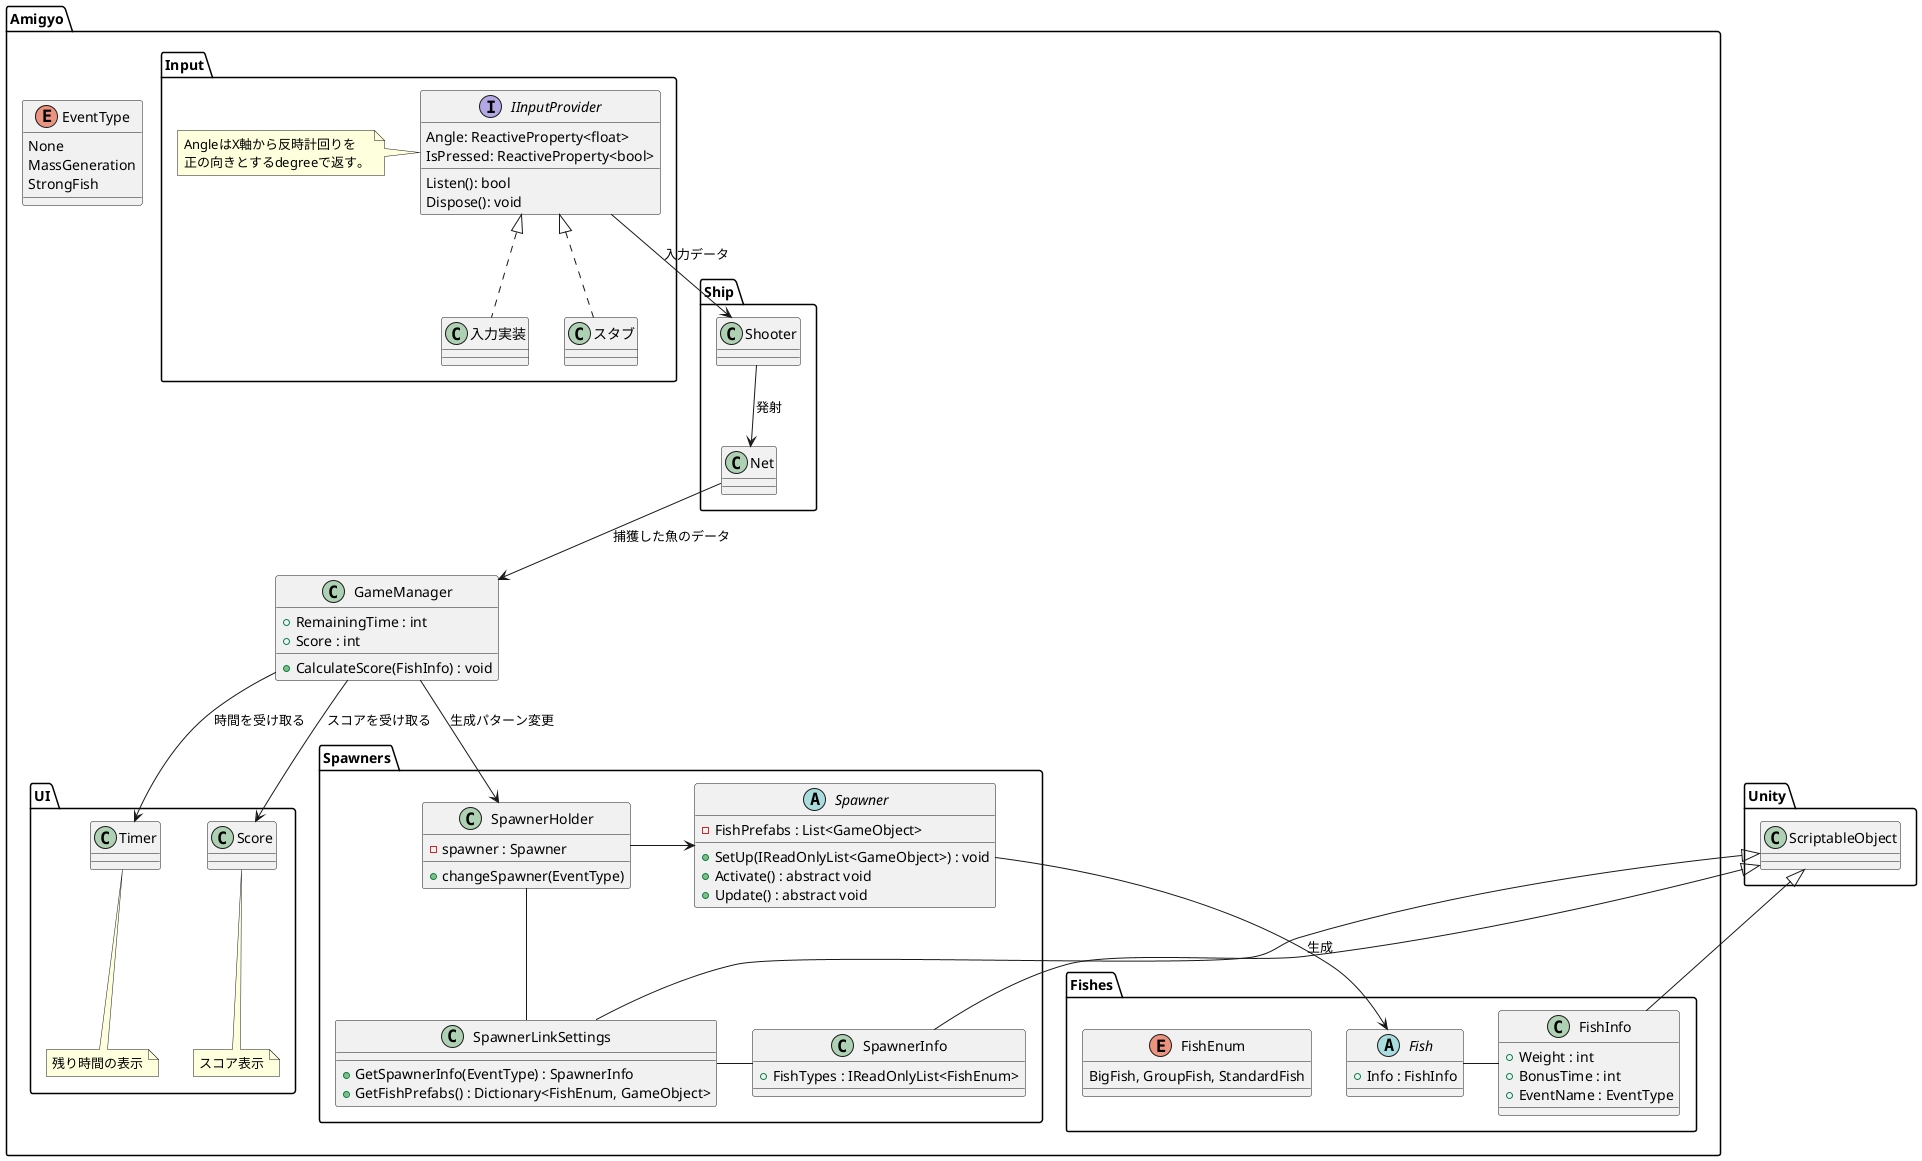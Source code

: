 @startuml Amigyo-class

nameSpace Unity{
    class ScriptableObject{

    }
}

namespace Amigyo {

    namespace Input {
        interface IInputProvider {
            Angle: ReactiveProperty<float>
            IsPressed: ReactiveProperty<bool>
            Listen(): bool
            Dispose(): void
        }
        note left
        AngleはX軸から反時計回りを
        正の向きとするdegreeで返す。
        end note

        IInputProvider <|.. 入力実装
        IInputProvider <|.. スタブ
    }

    namespace Spawners{
        class SpawnerHolder{
            - spawner : Spawner
            + changeSpawner(EventType)
        }

        abstract class Spawner{
            - FishPrefabs : List<GameObject>
            + SetUp(IReadOnlyList<GameObject>) : void
            + Activate() : abstract void
            + Update() : abstract void
        }

        class SpawnerLinkSettings{
            + GetSpawnerInfo(EventType) : SpawnerInfo
            + GetFishPrefabs() : Dictionary<FishEnum, GameObject> 
        }

        class SpawnerInfo{
            + FishTypes : IReadOnlyList<FishEnum>
        }

        SpawnerHolder -> Spawner
        SpawnerHolder -- SpawnerLinkSettings
        SpawnerLinkSettings - SpawnerInfo
        Unity.ScriptableObject <|-- SpawnerLinkSettings
        Unity.ScriptableObject <|-- SpawnerInfo
    }

    namespace Fishes{
        class FishInfo{
            + Weight : int
            + BonusTime : int
            + EventName : EventType
        }

        abstract class Fish{
            + Info : FishInfo
        }

        enum FishEnum{
            BigFish, GroupFish, StandardFish
        }

        Unity.ScriptableObject <|-- FishInfo
    }

    

    class GameManager{
        + RemainingTime : int
        + Score : int
        + CalculateScore(FishInfo) : void
    }

    enum EventType{
        None
        MassGeneration
        StrongFish
    }

    namespace UI{

        class Timer{

        }
        note bottom : 残り時間の表示

        class Score{

        }
        note bottom : スコア表示
    }

    namespace Ship{
        class Shooter{

        }
        class Net

        Shooter --> Net : 発射
    }

    GameManager --> Amigyo.UI.Timer : 時間を受け取る
    GameManager --> Amigyo.UI.Score : スコアを受け取る
    GameManager --> Amigyo.Spawners.SpawnerHolder : 生成パターン変更
    Amigyo.Ship.Net --> GameManager : 捕獲した魚のデータ
    Amigyo.Input.IInputProvider --> Amigyo.Ship.Shooter : 入力データ
    Amigyo.Spawners.Spawner --> Amigyo.Fishes.Fish : 生成
    Amigyo.Fishes.Fish - Amigyo.Fishes.FishInfo
}
@enduml